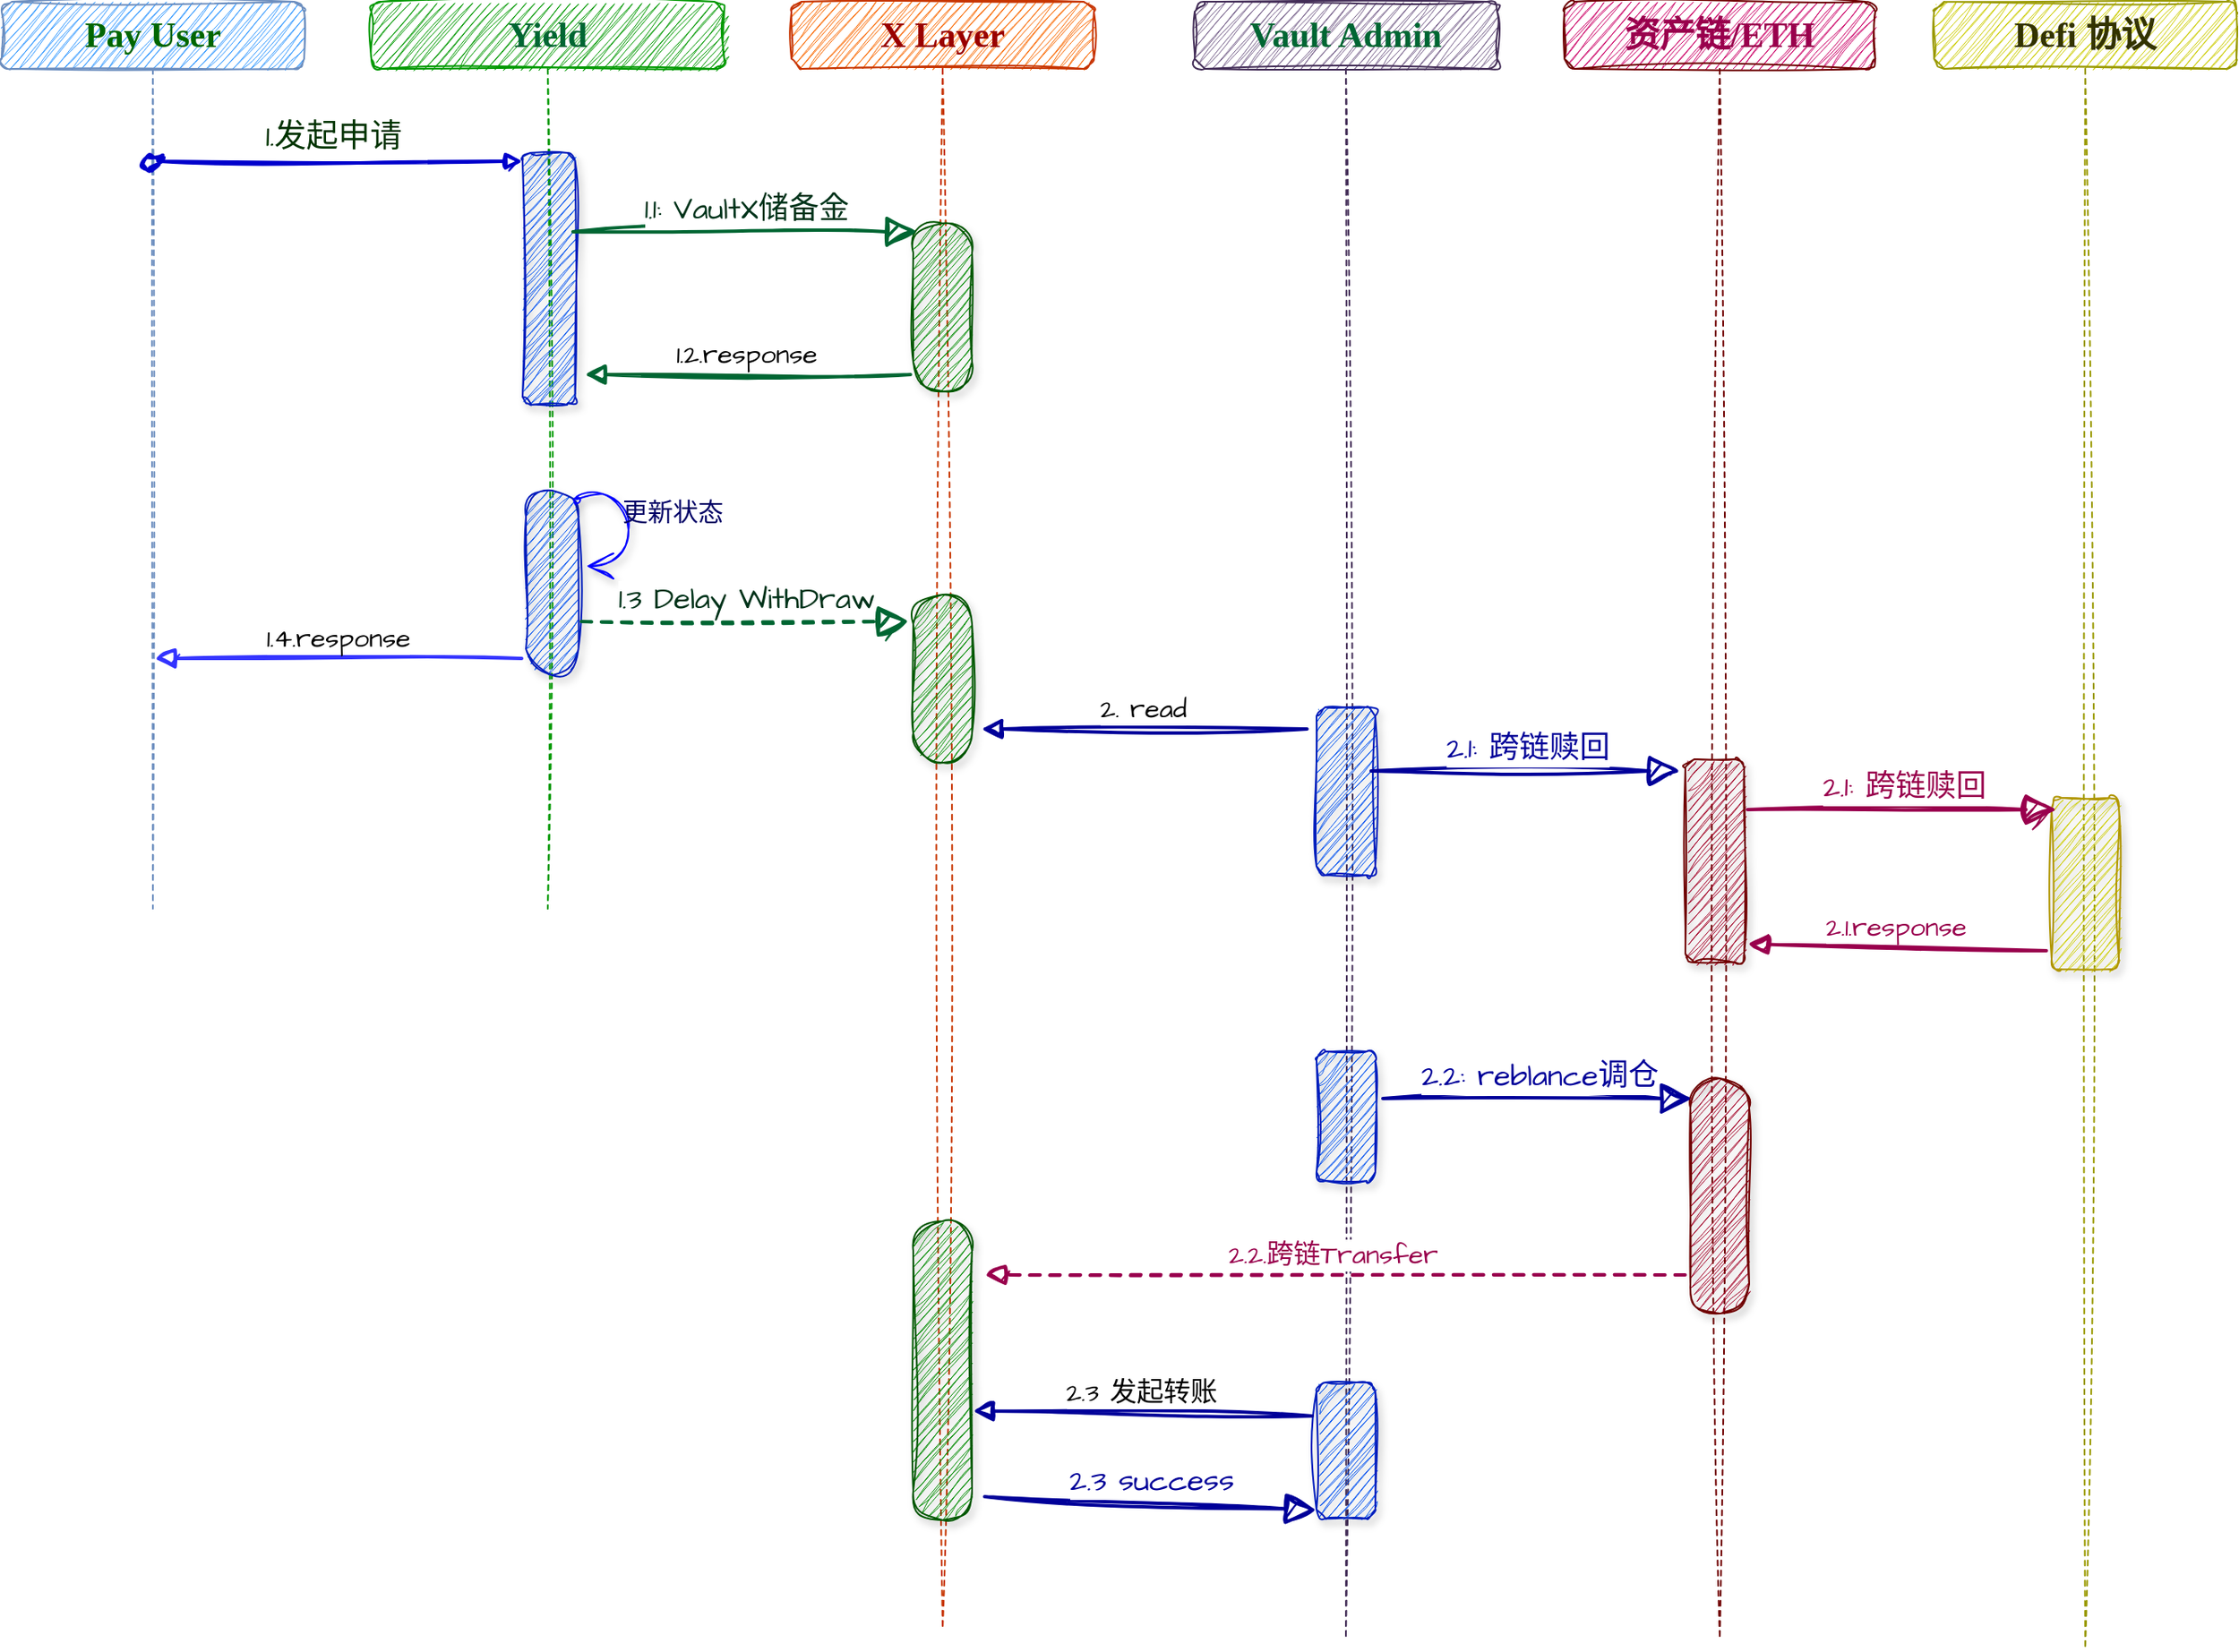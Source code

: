 <mxfile version="27.1.6">
  <diagram name="第 1 页" id="j1TzuLuGr58YibAGpSaS">
    <mxGraphModel dx="2405" dy="1087" grid="0" gridSize="1" guides="1" tooltips="1" connect="1" arrows="1" fold="1" page="0" pageScale="1" pageWidth="827" pageHeight="1169" math="0" shadow="0">
      <root>
        <mxCell id="0" />
        <mxCell id="1" parent="0" />
        <mxCell id="IqrCXrtKxaEDs8SVGuVz-1" value="&lt;font style=&quot;color: rgb(0, 102, 0);&quot;&gt;Pay User&lt;/font&gt;" style="shape=umlLifeline;perimeter=lifelinePerimeter;whiteSpace=wrap;html=1;container=1;dropTarget=0;collapsible=0;recursiveResize=0;outlineConnect=0;portConstraint=eastwest;newEdgeStyle={&quot;curved&quot;:0,&quot;rounded&quot;:0};fontFamily=Comic Sans MS;sketch=1;curveFitting=1;jiggle=2;rounded=1;fillColor=#3399FF;strokeColor=#6c8ebf;fontSize=21;fontStyle=1" parent="1" vertex="1">
          <mxGeometry x="-10" width="180" height="540" as="geometry" />
        </mxCell>
        <mxCell id="IqrCXrtKxaEDs8SVGuVz-6" value="&lt;font style=&quot;color: rgb(0, 102, 51);&quot;&gt;Yield&lt;/font&gt;" style="shape=umlLifeline;perimeter=lifelinePerimeter;whiteSpace=wrap;html=1;container=1;dropTarget=0;collapsible=0;recursiveResize=0;outlineConnect=0;portConstraint=eastwest;newEdgeStyle={&quot;curved&quot;:0,&quot;rounded&quot;:0};fontFamily=Comic Sans MS;sketch=1;curveFitting=1;jiggle=2;rounded=1;fillColor=#009900;strokeColor=#009900;fontSize=21;fontStyle=1" parent="1" vertex="1">
          <mxGeometry x="210" width="210" height="540" as="geometry" />
        </mxCell>
        <mxCell id="IqrCXrtKxaEDs8SVGuVz-7" value="" style="html=1;points=[[0,0,0,0,5],[0,1,0,0,-5],[1,0,0,0,5],[1,1,0,0,-5]];perimeter=orthogonalPerimeter;outlineConnect=0;targetShapes=umlLifeline;portConstraint=eastwest;newEdgeStyle={&quot;curved&quot;:0,&quot;rounded&quot;:0};fontFamily=Architects Daughter;fontSource=https%3A%2F%2Ffonts.googleapis.com%2Fcss%3Ffamily%3DArchitects%2BDaughter;fillColor=#0050ef;strokeColor=#001DBC;fontColor=#ffffff;sketch=1;curveFitting=1;jiggle=2;rounded=1;shadow=1;" parent="IqrCXrtKxaEDs8SVGuVz-6" vertex="1">
          <mxGeometry x="90" y="90" width="31.25" height="150" as="geometry" />
        </mxCell>
        <mxCell id="s2lKYzKS0piqkQgpG3lQ-5" value="" style="html=1;points=[[0,0,0,0,5],[0,1,0,0,-5],[1,0,0,0,5],[1,1,0,0,-5]];perimeter=orthogonalPerimeter;outlineConnect=0;targetShapes=umlLifeline;portConstraint=eastwest;newEdgeStyle={&quot;curved&quot;:0,&quot;rounded&quot;:0};fontFamily=Architects Daughter;fontSource=https%3A%2F%2Ffonts.googleapis.com%2Fcss%3Ffamily%3DArchitects%2BDaughter;fillColor=#0050ef;strokeColor=#001DBC;fontColor=#ffffff;sketch=1;curveFitting=1;jiggle=2;rounded=1;shadow=1;arcSize=50;" parent="IqrCXrtKxaEDs8SVGuVz-6" vertex="1">
          <mxGeometry x="92" y="291" width="31.25" height="110" as="geometry" />
        </mxCell>
        <mxCell id="IqrCXrtKxaEDs8SVGuVz-8" value="&lt;font style=&quot;font-size: 19px; color: rgb(0, 51, 0);&quot;&gt;1.发起申请&amp;nbsp;&lt;/font&gt;" style="html=1;verticalAlign=bottom;startArrow=oval;endArrow=block;startSize=8;curved=0;rounded=0;entryX=0;entryY=0;entryDx=0;entryDy=5;fontFamily=Architects Daughter;fontSource=https%3A%2F%2Ffonts.googleapis.com%2Fcss%3Ffamily%3DArchitects%2BDaughter;fontSize=16;sourcePerimeterSpacing=8;targetPerimeterSpacing=8;strokeColor=#0000CC;strokeWidth=2;sketch=1;curveFitting=1;jiggle=2;" parent="1" source="IqrCXrtKxaEDs8SVGuVz-1" target="IqrCXrtKxaEDs8SVGuVz-7" edge="1">
          <mxGeometry x="0.003" relative="1" as="geometry">
            <mxPoint x="150" y="215" as="sourcePoint" />
            <mxPoint as="offset" />
          </mxGeometry>
        </mxCell>
        <mxCell id="IqrCXrtKxaEDs8SVGuVz-9" value="&lt;font style=&quot;color: rgb(153, 0, 0);&quot;&gt;X Layer&lt;/font&gt;" style="shape=umlLifeline;perimeter=lifelinePerimeter;whiteSpace=wrap;html=1;container=1;dropTarget=0;collapsible=0;recursiveResize=0;outlineConnect=0;portConstraint=eastwest;newEdgeStyle={&quot;curved&quot;:0,&quot;rounded&quot;:0};fontFamily=Comic Sans MS;sketch=1;curveFitting=1;jiggle=2;rounded=1;fillColor=#fa6800;strokeColor=#C73500;fontSize=21;fontStyle=1;fontColor=#000000;" parent="1" vertex="1">
          <mxGeometry x="460" width="180" height="969" as="geometry" />
        </mxCell>
        <mxCell id="IqrCXrtKxaEDs8SVGuVz-11" value="" style="html=1;points=[[0,0,0,0,5],[0,1,0,0,-5],[1,0,0,0,5],[1,1,0,0,-5]];perimeter=orthogonalPerimeter;outlineConnect=0;targetShapes=umlLifeline;portConstraint=eastwest;newEdgeStyle={&quot;curved&quot;:0,&quot;rounded&quot;:0};fontFamily=Architects Daughter;fontSource=https%3A%2F%2Ffonts.googleapis.com%2Fcss%3Ffamily%3DArchitects%2BDaughter;fillColor=#008a00;fontColor=#ffffff;strokeColor=#005700;sketch=1;curveFitting=1;jiggle=2;shadow=1;rounded=1;arcSize=50;labelBackgroundColor=none;textShadow=1;glass=0;" parent="IqrCXrtKxaEDs8SVGuVz-9" vertex="1">
          <mxGeometry x="72.5" y="132" width="35" height="100" as="geometry" />
        </mxCell>
        <mxCell id="0C4XjTxB40_fMro5eUvV-20" value="" style="html=1;points=[[0,0,0,0,5],[0,1,0,0,-5],[1,0,0,0,5],[1,1,0,0,-5]];perimeter=orthogonalPerimeter;outlineConnect=0;targetShapes=umlLifeline;portConstraint=eastwest;newEdgeStyle={&quot;curved&quot;:0,&quot;rounded&quot;:0};fontFamily=Architects Daughter;fontSource=https%3A%2F%2Ffonts.googleapis.com%2Fcss%3Ffamily%3DArchitects%2BDaughter;fillColor=#008a00;fontColor=#ffffff;strokeColor=#005700;sketch=1;curveFitting=1;jiggle=2;shadow=1;rounded=1;arcSize=50;labelBackgroundColor=none;textShadow=1;glass=0;" vertex="1" parent="IqrCXrtKxaEDs8SVGuVz-9">
          <mxGeometry x="72.5" y="353" width="35" height="100" as="geometry" />
        </mxCell>
        <mxCell id="0C4XjTxB40_fMro5eUvV-29" value="" style="html=1;points=[[0,0,0,0,5],[0,1,0,0,-5],[1,0,0,0,5],[1,1,0,0,-5]];perimeter=orthogonalPerimeter;outlineConnect=0;targetShapes=umlLifeline;portConstraint=eastwest;newEdgeStyle={&quot;curved&quot;:0,&quot;rounded&quot;:0};fontFamily=Architects Daughter;fontSource=https%3A%2F%2Ffonts.googleapis.com%2Fcss%3Ffamily%3DArchitects%2BDaughter;fillColor=#008a00;fontColor=#ffffff;strokeColor=#005700;sketch=1;curveFitting=1;jiggle=2;shadow=1;rounded=1;arcSize=50;labelBackgroundColor=none;textShadow=1;glass=0;" vertex="1" parent="IqrCXrtKxaEDs8SVGuVz-9">
          <mxGeometry x="72.5" y="726" width="35" height="178" as="geometry" />
        </mxCell>
        <mxCell id="IqrCXrtKxaEDs8SVGuVz-12" value="&lt;font color=&quot;#00331a&quot;&gt;&lt;span style=&quot;font-size: 18px;&quot;&gt;1.1: VaultX储备金&lt;/span&gt;&lt;/font&gt;" style="html=1;verticalAlign=bottom;endArrow=block;curved=0;rounded=0;entryX=0;entryY=0;entryDx=0;entryDy=5;fontFamily=Architects Daughter;fontSource=https%3A%2F%2Ffonts.googleapis.com%2Fcss%3Ffamily%3DArchitects%2BDaughter;fontSize=16;startSize=14;endSize=14;sourcePerimeterSpacing=8;targetPerimeterSpacing=8;strokeColor=#006633;strokeWidth=2;sketch=1;curveFitting=1;jiggle=2;shadow=0;" parent="1" edge="1">
          <mxGeometry x="0.005" relative="1" as="geometry">
            <mxPoint x="330" y="137" as="sourcePoint" />
            <mxPoint x="535" y="137" as="targetPoint" />
            <mxPoint as="offset" />
          </mxGeometry>
        </mxCell>
        <mxCell id="IqrCXrtKxaEDs8SVGuVz-13" value="1.2.response" style="html=1;verticalAlign=bottom;endArrow=block;endSize=8;curved=0;rounded=1;exitX=0;exitY=1;exitDx=0;exitDy=-5;fontFamily=Architects Daughter;fontSource=https%3A%2F%2Ffonts.googleapis.com%2Fcss%3Ffamily%3DArchitects%2BDaughter;fontSize=16;sourcePerimeterSpacing=8;targetPerimeterSpacing=8;strokeColor=#006633;strokeWidth=2;sketch=1;curveFitting=1;jiggle=2;endFill=1;" parent="1" edge="1">
          <mxGeometry x="0.004" relative="1" as="geometry">
            <mxPoint x="337.0" y="222" as="targetPoint" />
            <mxPoint as="offset" />
            <mxPoint x="530.87" y="222" as="sourcePoint" />
          </mxGeometry>
        </mxCell>
        <mxCell id="s2lKYzKS0piqkQgpG3lQ-6" value="1.4.response" style="html=1;verticalAlign=bottom;endArrow=block;endSize=8;curved=0;rounded=1;exitX=0;exitY=1;exitDx=0;exitDy=-5;fontFamily=Architects Daughter;fontSource=https%3A%2F%2Ffonts.googleapis.com%2Fcss%3Ffamily%3DArchitects%2BDaughter;fontSize=16;sourcePerimeterSpacing=8;targetPerimeterSpacing=8;strokeColor=#3333FF;strokeWidth=2;sketch=1;curveFitting=1;jiggle=2;endFill=1;" parent="1" edge="1">
          <mxGeometry x="0.004" relative="1" as="geometry">
            <mxPoint x="81" y="391" as="targetPoint" />
            <mxPoint as="offset" />
            <mxPoint x="299.5" y="391" as="sourcePoint" />
          </mxGeometry>
        </mxCell>
        <mxCell id="0C4XjTxB40_fMro5eUvV-2" value="&lt;font style=&quot;color: rgb(0, 102, 51);&quot;&gt;Vault Admin&lt;/font&gt;" style="shape=umlLifeline;perimeter=lifelinePerimeter;whiteSpace=wrap;html=1;container=1;dropTarget=0;collapsible=0;recursiveResize=0;outlineConnect=0;portConstraint=eastwest;newEdgeStyle={&quot;curved&quot;:0,&quot;rounded&quot;:0};fontFamily=Comic Sans MS;sketch=1;curveFitting=1;jiggle=2;rounded=1;fillColor=#76608a;strokeColor=#432D57;fontSize=21;fontStyle=1;fontColor=#ffffff;" vertex="1" parent="1">
          <mxGeometry x="700" width="180" height="974" as="geometry" />
        </mxCell>
        <mxCell id="0C4XjTxB40_fMro5eUvV-4" value="" style="html=1;points=[[0,0,0,0,5],[0,1,0,0,-5],[1,0,0,0,5],[1,1,0,0,-5]];perimeter=orthogonalPerimeter;outlineConnect=0;targetShapes=umlLifeline;portConstraint=eastwest;newEdgeStyle={&quot;curved&quot;:0,&quot;rounded&quot;:0};fontFamily=Architects Daughter;fontSource=https%3A%2F%2Ffonts.googleapis.com%2Fcss%3Ffamily%3DArchitects%2BDaughter;fillColor=#0050ef;fontColor=#ffffff;strokeColor=#001DBC;sketch=1;curveFitting=1;jiggle=2;shadow=1;rounded=1;" vertex="1" parent="0C4XjTxB40_fMro5eUvV-2">
          <mxGeometry x="72.5" y="420" width="35" height="100" as="geometry" />
        </mxCell>
        <mxCell id="0C4XjTxB40_fMro5eUvV-26" value="" style="html=1;points=[[0,0,0,0,5],[0,1,0,0,-5],[1,0,0,0,5],[1,1,0,0,-5]];perimeter=orthogonalPerimeter;outlineConnect=0;targetShapes=umlLifeline;portConstraint=eastwest;newEdgeStyle={&quot;curved&quot;:0,&quot;rounded&quot;:0};fontFamily=Architects Daughter;fontSource=https%3A%2F%2Ffonts.googleapis.com%2Fcss%3Ffamily%3DArchitects%2BDaughter;fillColor=#0050ef;fontColor=#ffffff;strokeColor=#001DBC;sketch=1;curveFitting=1;jiggle=2;shadow=1;rounded=1;" vertex="1" parent="0C4XjTxB40_fMro5eUvV-2">
          <mxGeometry x="72.5" y="625" width="35" height="77" as="geometry" />
        </mxCell>
        <mxCell id="0C4XjTxB40_fMro5eUvV-31" value="" style="html=1;points=[[0,0,0,0,5],[0,1,0,0,-5],[1,0,0,0,5],[1,1,0,0,-5]];perimeter=orthogonalPerimeter;outlineConnect=0;targetShapes=umlLifeline;portConstraint=eastwest;newEdgeStyle={&quot;curved&quot;:0,&quot;rounded&quot;:0};fontFamily=Architects Daughter;fontSource=https%3A%2F%2Ffonts.googleapis.com%2Fcss%3Ffamily%3DArchitects%2BDaughter;fillColor=#0050ef;fontColor=#ffffff;strokeColor=#001DBC;sketch=1;curveFitting=1;jiggle=2;shadow=1;rounded=1;" vertex="1" parent="0C4XjTxB40_fMro5eUvV-2">
          <mxGeometry x="72.5" y="822" width="35" height="81" as="geometry" />
        </mxCell>
        <mxCell id="0C4XjTxB40_fMro5eUvV-6" value="&lt;font style=&quot;color: rgb(153, 0, 77);&quot;&gt;资产链/ETH&lt;/font&gt;" style="shape=umlLifeline;perimeter=lifelinePerimeter;whiteSpace=wrap;html=1;container=1;dropTarget=0;collapsible=0;recursiveResize=0;outlineConnect=0;portConstraint=eastwest;newEdgeStyle={&quot;curved&quot;:0,&quot;rounded&quot;:0};fontFamily=Comic Sans MS;sketch=1;curveFitting=1;jiggle=2;rounded=1;fillColor=#CC0066;strokeColor=#6F0000;fontSize=21;fontStyle=1;fontColor=#ffffff;" vertex="1" parent="1">
          <mxGeometry x="920" width="185" height="974" as="geometry" />
        </mxCell>
        <mxCell id="0C4XjTxB40_fMro5eUvV-8" value="" style="html=1;points=[[0,0,0,0,5],[0,1,0,0,-5],[1,0,0,0,5],[1,1,0,0,-5]];perimeter=orthogonalPerimeter;outlineConnect=0;targetShapes=umlLifeline;portConstraint=eastwest;newEdgeStyle={&quot;curved&quot;:0,&quot;rounded&quot;:0};fontFamily=Architects Daughter;fontSource=https%3A%2F%2Ffonts.googleapis.com%2Fcss%3Ffamily%3DArchitects%2BDaughter;fillColor=#a20025;fontColor=#ffffff;strokeColor=#6F0000;sketch=1;curveFitting=1;jiggle=2;shadow=1;rounded=1;" vertex="1" parent="0C4XjTxB40_fMro5eUvV-6">
          <mxGeometry x="72" y="451" width="35" height="121" as="geometry" />
        </mxCell>
        <mxCell id="0C4XjTxB40_fMro5eUvV-27" value="" style="html=1;points=[[0,0,0,0,5],[0,1,0,0,-5],[1,0,0,0,5],[1,1,0,0,-5]];perimeter=orthogonalPerimeter;outlineConnect=0;targetShapes=umlLifeline;portConstraint=eastwest;newEdgeStyle={&quot;curved&quot;:0,&quot;rounded&quot;:0};fontFamily=Architects Daughter;fontSource=https%3A%2F%2Ffonts.googleapis.com%2Fcss%3Ffamily%3DArchitects%2BDaughter;fillColor=#a20025;fontColor=#ffffff;strokeColor=#6F0000;sketch=1;curveFitting=1;jiggle=2;shadow=1;rounded=1;arcSize=50;" vertex="1" parent="0C4XjTxB40_fMro5eUvV-6">
          <mxGeometry x="75" y="641" width="35" height="140" as="geometry" />
        </mxCell>
        <mxCell id="0C4XjTxB40_fMro5eUvV-12" value="&lt;font style=&quot;color: rgb(51, 51, 0);&quot;&gt;Defi 协议&lt;/font&gt;" style="shape=umlLifeline;perimeter=lifelinePerimeter;whiteSpace=wrap;html=1;container=1;dropTarget=0;collapsible=0;recursiveResize=0;outlineConnect=0;portConstraint=eastwest;newEdgeStyle={&quot;curved&quot;:0,&quot;rounded&quot;:0};fontFamily=Comic Sans MS;sketch=1;curveFitting=1;jiggle=2;rounded=1;fillColor=#CCCC00;strokeColor=#999900;fontSize=21;fontStyle=1;fontColor=#000000;" vertex="1" parent="1">
          <mxGeometry x="1140" width="180" height="981" as="geometry" />
        </mxCell>
        <mxCell id="0C4XjTxB40_fMro5eUvV-13" value="" style="html=1;points=[[0,0,0,0,5],[0,1,0,0,-5],[1,0,0,0,5],[1,1,0,0,-5]];perimeter=orthogonalPerimeter;outlineConnect=0;targetShapes=umlLifeline;portConstraint=eastwest;newEdgeStyle={&quot;curved&quot;:0,&quot;rounded&quot;:0};fontFamily=Architects Daughter;fontSource=https%3A%2F%2Ffonts.googleapis.com%2Fcss%3Ffamily%3DArchitects%2BDaughter;fillColor=#CCCC00;fontColor=#000000;strokeColor=#B09500;rounded=1;sketch=1;curveFitting=1;jiggle=2;shadow=1;" vertex="1" parent="0C4XjTxB40_fMro5eUvV-12">
          <mxGeometry x="70" y="474" width="40" height="102" as="geometry" />
        </mxCell>
        <mxCell id="0C4XjTxB40_fMro5eUvV-16" value="" style="edgeStyle=orthogonalEdgeStyle;orthogonalLoop=1;jettySize=auto;html=1;rounded=0;fontFamily=Architects Daughter;fontSource=https%3A%2F%2Ffonts.googleapis.com%2Fcss%3Ffamily%3DArchitects%2BDaughter;fontSize=16;startSize=14;endArrow=open;endSize=14;sourcePerimeterSpacing=8;targetPerimeterSpacing=8;curved=1;sketch=1;curveFitting=1;jiggle=2;shadow=1;strokeColor=#0000FF;" edge="1" parent="1">
          <mxGeometry width="140" relative="1" as="geometry">
            <mxPoint x="331" y="298" as="sourcePoint" />
            <mxPoint x="338" y="336" as="targetPoint" />
            <Array as="points">
              <mxPoint x="332" y="298" />
              <mxPoint x="332" y="293" />
              <mxPoint x="363" y="293" />
              <mxPoint x="363" y="336" />
            </Array>
          </mxGeometry>
        </mxCell>
        <mxCell id="0C4XjTxB40_fMro5eUvV-18" value="更新状态" style="text;strokeColor=none;fillColor=none;html=1;align=center;verticalAlign=middle;whiteSpace=wrap;rounded=0;fontSize=15;fontFamily=Architects Daughter;fontSource=https%3A%2F%2Ffonts.googleapis.com%2Fcss%3Ffamily%3DArchitects%2BDaughter;fontColor=#000066;" vertex="1" parent="1">
          <mxGeometry x="345" y="288" width="89" height="32" as="geometry" />
        </mxCell>
        <mxCell id="0C4XjTxB40_fMro5eUvV-21" value="&lt;font color=&quot;#00331a&quot;&gt;&lt;span style=&quot;font-size: 18px;&quot;&gt;1.3 Delay WithDraw&lt;/span&gt;&lt;/font&gt;" style="html=1;verticalAlign=bottom;endArrow=block;curved=0;rounded=0;fontFamily=Architects Daughter;fontSource=https%3A%2F%2Ffonts.googleapis.com%2Fcss%3Ffamily%3DArchitects%2BDaughter;fontSize=16;startSize=14;endSize=14;sourcePerimeterSpacing=8;targetPerimeterSpacing=8;strokeColor=#006633;strokeWidth=2;sketch=1;curveFitting=1;jiggle=2;shadow=0;dashed=1;" edge="1" parent="1">
          <mxGeometry x="0.005" relative="1" as="geometry">
            <mxPoint x="335" y="369" as="sourcePoint" />
            <mxPoint x="530" y="369" as="targetPoint" />
            <mxPoint as="offset" />
          </mxGeometry>
        </mxCell>
        <mxCell id="0C4XjTxB40_fMro5eUvV-22" value="2. read" style="html=1;verticalAlign=bottom;endArrow=block;endSize=8;curved=0;rounded=1;exitX=0;exitY=1;exitDx=0;exitDy=-5;fontFamily=Architects Daughter;fontSource=https%3A%2F%2Ffonts.googleapis.com%2Fcss%3Ffamily%3DArchitects%2BDaughter;fontSize=16;sourcePerimeterSpacing=8;targetPerimeterSpacing=8;strokeColor=#000099;strokeWidth=2;sketch=1;curveFitting=1;jiggle=2;endFill=1;" edge="1" parent="1">
          <mxGeometry x="0.004" relative="1" as="geometry">
            <mxPoint x="573" y="433" as="targetPoint" />
            <mxPoint as="offset" />
            <mxPoint x="766.87" y="433" as="sourcePoint" />
          </mxGeometry>
        </mxCell>
        <mxCell id="0C4XjTxB40_fMro5eUvV-23" value="&lt;font style=&quot;color: rgb(0, 0, 153);&quot;&gt;&lt;span style=&quot;font-size: 18px;&quot;&gt;2.1: 跨链赎回&lt;/span&gt;&lt;/font&gt;" style="html=1;verticalAlign=bottom;endArrow=block;curved=0;rounded=0;fontFamily=Architects Daughter;fontSource=https%3A%2F%2Ffonts.googleapis.com%2Fcss%3Ffamily%3DArchitects%2BDaughter;fontSize=16;startSize=14;endSize=14;sourcePerimeterSpacing=8;targetPerimeterSpacing=8;strokeColor=#000099;strokeWidth=2;sketch=1;curveFitting=1;jiggle=2;shadow=0;" edge="1" parent="1">
          <mxGeometry x="0.005" relative="1" as="geometry">
            <mxPoint x="805" y="458" as="sourcePoint" />
            <mxPoint x="989" y="458" as="targetPoint" />
            <mxPoint as="offset" />
          </mxGeometry>
        </mxCell>
        <mxCell id="0C4XjTxB40_fMro5eUvV-24" value="&lt;font style=&quot;color: rgb(153, 0, 77);&quot;&gt;&lt;span style=&quot;font-size: 18px;&quot;&gt;2.1: 跨链赎回&lt;/span&gt;&lt;/font&gt;" style="html=1;verticalAlign=bottom;endArrow=block;curved=0;rounded=0;fontFamily=Architects Daughter;fontSource=https%3A%2F%2Ffonts.googleapis.com%2Fcss%3Ffamily%3DArchitects%2BDaughter;fontSize=16;startSize=14;endSize=14;sourcePerimeterSpacing=8;targetPerimeterSpacing=8;strokeColor=#99004D;strokeWidth=2;sketch=1;curveFitting=1;jiggle=2;shadow=0;" edge="1" parent="1">
          <mxGeometry x="0.005" relative="1" as="geometry">
            <mxPoint x="1029" y="481" as="sourcePoint" />
            <mxPoint x="1213" y="481" as="targetPoint" />
            <mxPoint as="offset" />
          </mxGeometry>
        </mxCell>
        <mxCell id="0C4XjTxB40_fMro5eUvV-25" value="&lt;font style=&quot;color: rgb(153, 0, 77);&quot;&gt;2.1.response&lt;/font&gt;" style="html=1;verticalAlign=bottom;endArrow=block;endSize=8;curved=0;rounded=1;exitX=0;exitY=1;exitDx=0;exitDy=-5;fontFamily=Architects Daughter;fontSource=https%3A%2F%2Ffonts.googleapis.com%2Fcss%3Ffamily%3DArchitects%2BDaughter;fontSize=16;sourcePerimeterSpacing=8;targetPerimeterSpacing=8;strokeColor=#99004D;strokeWidth=2;sketch=1;curveFitting=1;jiggle=2;endFill=1;" edge="1" parent="1">
          <mxGeometry x="0.004" relative="1" as="geometry">
            <mxPoint x="1029" y="561" as="targetPoint" />
            <mxPoint as="offset" />
            <mxPoint x="1206.87" y="565" as="sourcePoint" />
          </mxGeometry>
        </mxCell>
        <mxCell id="0C4XjTxB40_fMro5eUvV-28" value="&lt;font style=&quot;color: rgb(0, 0, 153);&quot;&gt;&lt;span style=&quot;font-size: 18px;&quot;&gt;2.2: reblance调仓&lt;/span&gt;&lt;/font&gt;" style="html=1;verticalAlign=bottom;endArrow=block;curved=0;rounded=0;fontFamily=Architects Daughter;fontSource=https%3A%2F%2Ffonts.googleapis.com%2Fcss%3Ffamily%3DArchitects%2BDaughter;fontSize=16;startSize=14;endSize=14;sourcePerimeterSpacing=8;targetPerimeterSpacing=8;strokeColor=#000099;strokeWidth=2;sketch=1;curveFitting=1;jiggle=2;shadow=0;" edge="1" parent="1">
          <mxGeometry x="0.005" relative="1" as="geometry">
            <mxPoint x="812" y="653" as="sourcePoint" />
            <mxPoint x="996" y="653" as="targetPoint" />
            <mxPoint as="offset" />
          </mxGeometry>
        </mxCell>
        <mxCell id="0C4XjTxB40_fMro5eUvV-30" value="&lt;font style=&quot;color: rgb(153, 0, 77);&quot;&gt;2.2.跨链Transfer&lt;/font&gt;" style="html=1;verticalAlign=bottom;endArrow=block;endSize=8;curved=0;rounded=1;exitX=0;exitY=1;exitDx=0;exitDy=-5;fontFamily=Architects Daughter;fontSource=https%3A%2F%2Ffonts.googleapis.com%2Fcss%3Ffamily%3DArchitects%2BDaughter;fontSize=16;sourcePerimeterSpacing=8;targetPerimeterSpacing=8;strokeColor=#99004D;strokeWidth=2;sketch=1;curveFitting=1;jiggle=2;endFill=1;dashed=1;" edge="1" parent="1">
          <mxGeometry x="0.004" relative="1" as="geometry">
            <mxPoint x="575" y="758" as="targetPoint" />
            <mxPoint as="offset" />
            <mxPoint x="991.87" y="758" as="sourcePoint" />
          </mxGeometry>
        </mxCell>
        <mxCell id="0C4XjTxB40_fMro5eUvV-32" value="2.3 发起转账" style="html=1;verticalAlign=bottom;endArrow=block;endSize=8;curved=0;rounded=1;exitX=0;exitY=1;exitDx=0;exitDy=-5;fontFamily=Architects Daughter;fontSource=https%3A%2F%2Ffonts.googleapis.com%2Fcss%3Ffamily%3DArchitects%2BDaughter;fontSize=16;sourcePerimeterSpacing=8;targetPerimeterSpacing=8;strokeColor=#000099;strokeWidth=2;sketch=1;curveFitting=1;jiggle=2;endFill=1;" edge="1" parent="1">
          <mxGeometry x="0.004" relative="1" as="geometry">
            <mxPoint x="568" y="839" as="targetPoint" />
            <mxPoint as="offset" />
            <mxPoint x="769.87" y="842" as="sourcePoint" />
          </mxGeometry>
        </mxCell>
        <mxCell id="0C4XjTxB40_fMro5eUvV-35" value="&lt;font style=&quot;color: rgb(0, 0, 153);&quot;&gt;&lt;span style=&quot;font-size: 18px;&quot;&gt;2.3 success&lt;/span&gt;&lt;/font&gt;" style="html=1;verticalAlign=bottom;endArrow=block;curved=0;rounded=0;fontFamily=Architects Daughter;fontSource=https%3A%2F%2Ffonts.googleapis.com%2Fcss%3Ffamily%3DArchitects%2BDaughter;fontSize=16;startSize=14;endSize=14;sourcePerimeterSpacing=8;targetPerimeterSpacing=8;strokeColor=#000099;strokeWidth=2;sketch=1;curveFitting=1;jiggle=2;shadow=0;entryX=0;entryY=1;entryDx=0;entryDy=-5;entryPerimeter=0;" edge="1" parent="1" target="0C4XjTxB40_fMro5eUvV-31">
          <mxGeometry x="0.005" relative="1" as="geometry">
            <mxPoint x="575" y="890" as="sourcePoint" />
            <mxPoint x="759" y="890" as="targetPoint" />
            <mxPoint as="offset" />
          </mxGeometry>
        </mxCell>
      </root>
    </mxGraphModel>
  </diagram>
</mxfile>
